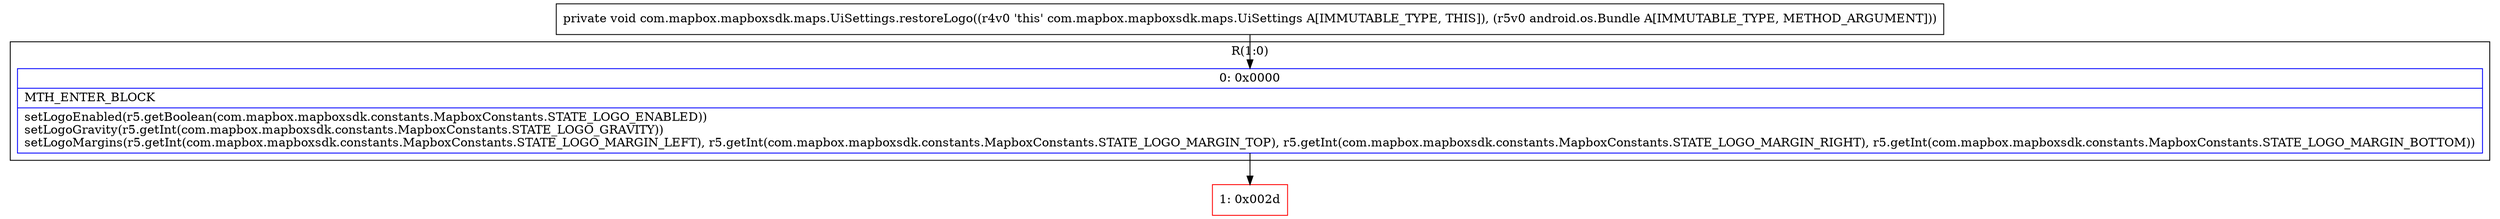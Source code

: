 digraph "CFG forcom.mapbox.mapboxsdk.maps.UiSettings.restoreLogo(Landroid\/os\/Bundle;)V" {
subgraph cluster_Region_1177731878 {
label = "R(1:0)";
node [shape=record,color=blue];
Node_0 [shape=record,label="{0\:\ 0x0000|MTH_ENTER_BLOCK\l|setLogoEnabled(r5.getBoolean(com.mapbox.mapboxsdk.constants.MapboxConstants.STATE_LOGO_ENABLED))\lsetLogoGravity(r5.getInt(com.mapbox.mapboxsdk.constants.MapboxConstants.STATE_LOGO_GRAVITY))\lsetLogoMargins(r5.getInt(com.mapbox.mapboxsdk.constants.MapboxConstants.STATE_LOGO_MARGIN_LEFT), r5.getInt(com.mapbox.mapboxsdk.constants.MapboxConstants.STATE_LOGO_MARGIN_TOP), r5.getInt(com.mapbox.mapboxsdk.constants.MapboxConstants.STATE_LOGO_MARGIN_RIGHT), r5.getInt(com.mapbox.mapboxsdk.constants.MapboxConstants.STATE_LOGO_MARGIN_BOTTOM))\l}"];
}
Node_1 [shape=record,color=red,label="{1\:\ 0x002d}"];
MethodNode[shape=record,label="{private void com.mapbox.mapboxsdk.maps.UiSettings.restoreLogo((r4v0 'this' com.mapbox.mapboxsdk.maps.UiSettings A[IMMUTABLE_TYPE, THIS]), (r5v0 android.os.Bundle A[IMMUTABLE_TYPE, METHOD_ARGUMENT])) }"];
MethodNode -> Node_0;
Node_0 -> Node_1;
}

